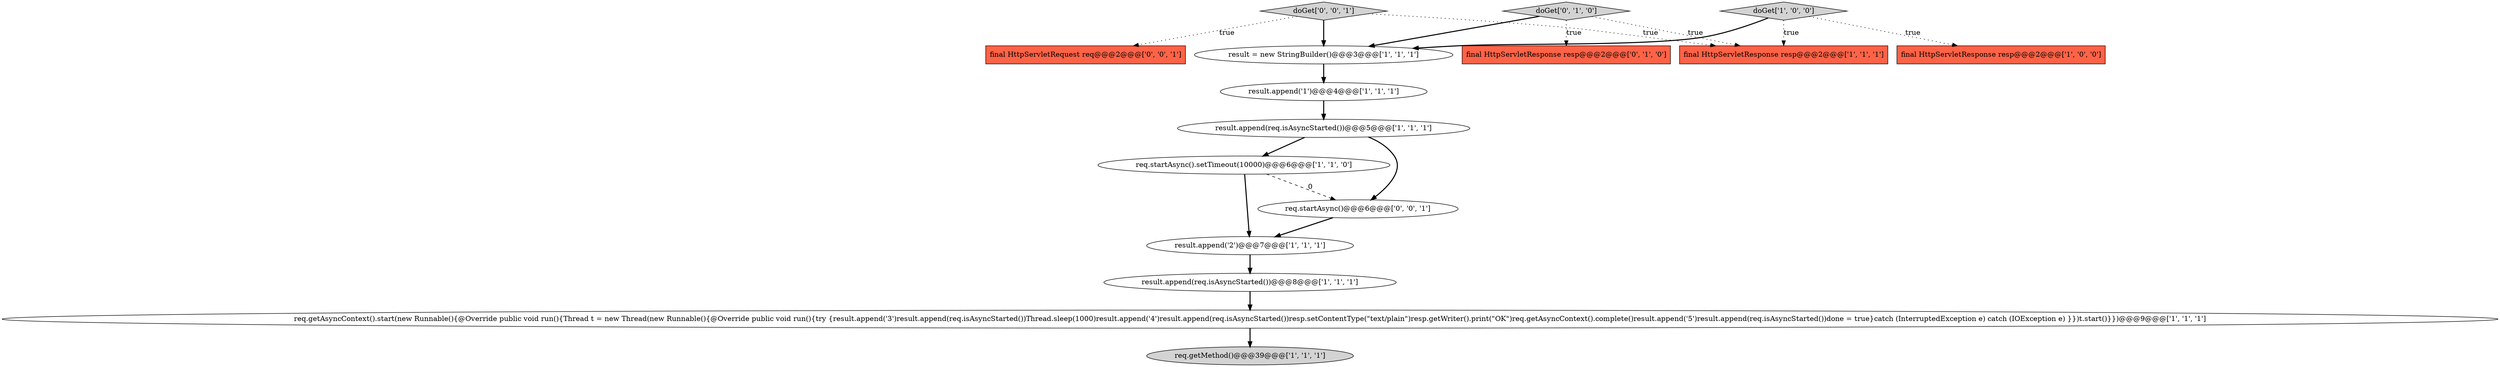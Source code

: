 digraph {
10 [style = filled, label = "result.append(req.isAsyncStarted())@@@5@@@['1', '1', '1']", fillcolor = white, shape = ellipse image = "AAA0AAABBB1BBB"];
9 [style = filled, label = "result.append('2')@@@7@@@['1', '1', '1']", fillcolor = white, shape = ellipse image = "AAA0AAABBB1BBB"];
7 [style = filled, label = "req.startAsync().setTimeout(10000)@@@6@@@['1', '1', '0']", fillcolor = white, shape = ellipse image = "AAA0AAABBB1BBB"];
8 [style = filled, label = "req.getMethod()@@@39@@@['1', '1', '1']", fillcolor = lightgray, shape = ellipse image = "AAA0AAABBB1BBB"];
15 [style = filled, label = "final HttpServletRequest req@@@2@@@['0', '0', '1']", fillcolor = tomato, shape = box image = "AAA0AAABBB3BBB"];
13 [style = filled, label = "doGet['0', '0', '1']", fillcolor = lightgray, shape = diamond image = "AAA0AAABBB3BBB"];
11 [style = filled, label = "final HttpServletResponse resp@@@2@@@['0', '1', '0']", fillcolor = tomato, shape = box image = "AAA0AAABBB2BBB"];
12 [style = filled, label = "doGet['0', '1', '0']", fillcolor = lightgray, shape = diamond image = "AAA0AAABBB2BBB"];
3 [style = filled, label = "doGet['1', '0', '0']", fillcolor = lightgray, shape = diamond image = "AAA0AAABBB1BBB"];
14 [style = filled, label = "req.startAsync()@@@6@@@['0', '0', '1']", fillcolor = white, shape = ellipse image = "AAA0AAABBB3BBB"];
4 [style = filled, label = "req.getAsyncContext().start(new Runnable(){@Override public void run(){Thread t = new Thread(new Runnable(){@Override public void run(){try {result.append('3')result.append(req.isAsyncStarted())Thread.sleep(1000)result.append('4')result.append(req.isAsyncStarted())resp.setContentType(\"text/plain\")resp.getWriter().print(\"OK\")req.getAsyncContext().complete()result.append('5')result.append(req.isAsyncStarted())done = true}catch (InterruptedException e) catch (IOException e) }})t.start()}})@@@9@@@['1', '1', '1']", fillcolor = white, shape = ellipse image = "AAA0AAABBB1BBB"];
5 [style = filled, label = "final HttpServletResponse resp@@@2@@@['1', '1', '1']", fillcolor = tomato, shape = box image = "AAA0AAABBB1BBB"];
1 [style = filled, label = "final HttpServletResponse resp@@@2@@@['1', '0', '0']", fillcolor = tomato, shape = box image = "AAA0AAABBB1BBB"];
0 [style = filled, label = "result.append('1')@@@4@@@['1', '1', '1']", fillcolor = white, shape = ellipse image = "AAA0AAABBB1BBB"];
6 [style = filled, label = "result.append(req.isAsyncStarted())@@@8@@@['1', '1', '1']", fillcolor = white, shape = ellipse image = "AAA0AAABBB1BBB"];
2 [style = filled, label = "result = new StringBuilder()@@@3@@@['1', '1', '1']", fillcolor = white, shape = ellipse image = "AAA0AAABBB1BBB"];
7->9 [style = bold, label=""];
4->8 [style = bold, label=""];
6->4 [style = bold, label=""];
14->9 [style = bold, label=""];
12->2 [style = bold, label=""];
0->10 [style = bold, label=""];
2->0 [style = bold, label=""];
3->5 [style = dotted, label="true"];
13->15 [style = dotted, label="true"];
13->5 [style = dotted, label="true"];
3->2 [style = bold, label=""];
12->5 [style = dotted, label="true"];
10->14 [style = bold, label=""];
10->7 [style = bold, label=""];
3->1 [style = dotted, label="true"];
7->14 [style = dashed, label="0"];
9->6 [style = bold, label=""];
13->2 [style = bold, label=""];
12->11 [style = dotted, label="true"];
}
